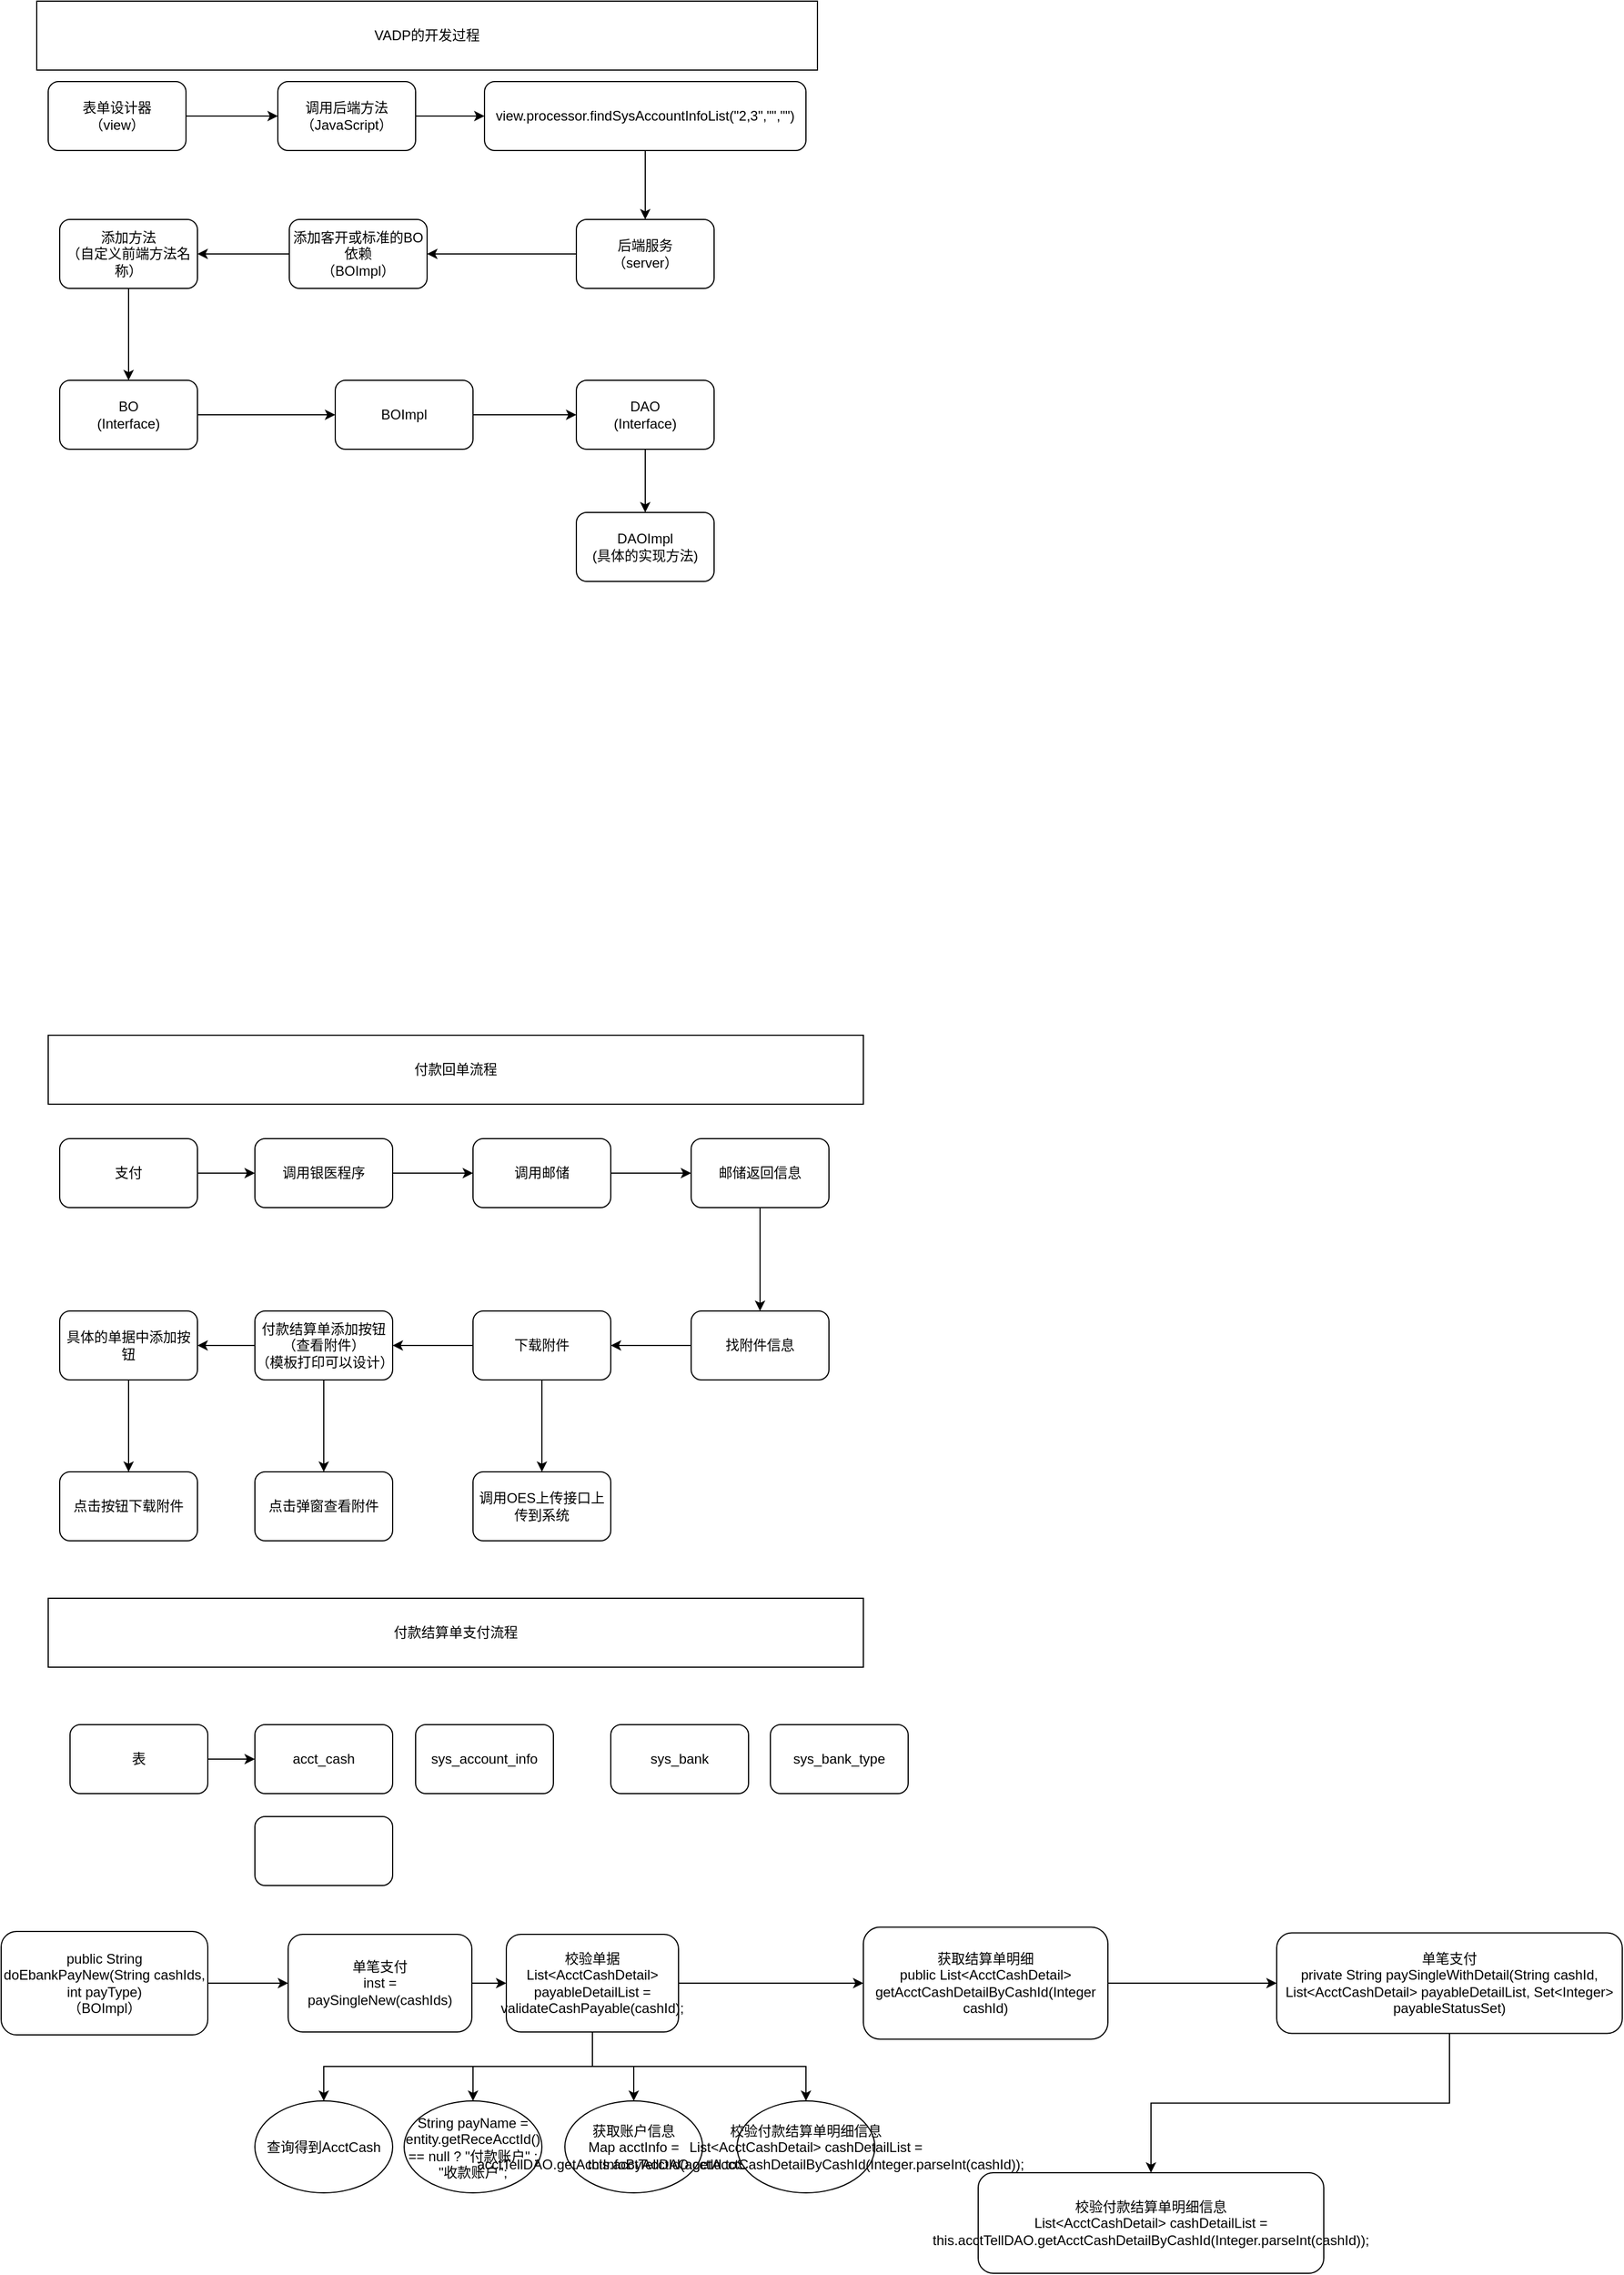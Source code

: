 <mxfile version="27.1.6">
  <diagram name="第 1 页" id="vPlIOLLUKM6bT6ggozFT">
    <mxGraphModel dx="977" dy="514" grid="1" gridSize="10" guides="1" tooltips="1" connect="1" arrows="1" fold="1" page="1" pageScale="1" pageWidth="827" pageHeight="1169" math="0" shadow="0">
      <root>
        <mxCell id="0" />
        <mxCell id="1" parent="0" />
        <mxCell id="W-skbeQEMJc8F4TyrRdm-3" style="edgeStyle=orthogonalEdgeStyle;rounded=0;orthogonalLoop=1;jettySize=auto;html=1;exitX=1;exitY=0.5;exitDx=0;exitDy=0;entryX=0;entryY=0.5;entryDx=0;entryDy=0;" parent="1" source="W-skbeQEMJc8F4TyrRdm-1" target="W-skbeQEMJc8F4TyrRdm-2" edge="1">
          <mxGeometry relative="1" as="geometry" />
        </mxCell>
        <mxCell id="W-skbeQEMJc8F4TyrRdm-1" value="&lt;div&gt;表单设计器&lt;/div&gt;&lt;div&gt;（&lt;span style=&quot;background-color: transparent; color: light-dark(rgb(0, 0, 0), rgb(255, 255, 255));&quot;&gt;view&lt;/span&gt;&lt;span style=&quot;background-color: transparent; color: light-dark(rgb(0, 0, 0), rgb(255, 255, 255));&quot;&gt;）&lt;/span&gt;&lt;/div&gt;" style="rounded=1;whiteSpace=wrap;html=1;" parent="1" vertex="1">
          <mxGeometry x="60" y="180" width="120" height="60" as="geometry" />
        </mxCell>
        <mxCell id="W-skbeQEMJc8F4TyrRdm-5" style="edgeStyle=orthogonalEdgeStyle;rounded=0;orthogonalLoop=1;jettySize=auto;html=1;exitX=1;exitY=0.5;exitDx=0;exitDy=0;entryX=0;entryY=0.5;entryDx=0;entryDy=0;" parent="1" source="W-skbeQEMJc8F4TyrRdm-2" target="W-skbeQEMJc8F4TyrRdm-4" edge="1">
          <mxGeometry relative="1" as="geometry" />
        </mxCell>
        <mxCell id="W-skbeQEMJc8F4TyrRdm-2" value="&lt;div&gt;调用后端方法&lt;/div&gt;&lt;div&gt;（&lt;span style=&quot;background-color: transparent; color: light-dark(rgb(0, 0, 0), rgb(255, 255, 255));&quot;&gt;JavaScript&lt;/span&gt;&lt;span style=&quot;background-color: transparent; color: light-dark(rgb(0, 0, 0), rgb(255, 255, 255));&quot;&gt;）&lt;/span&gt;&lt;/div&gt;" style="rounded=1;whiteSpace=wrap;html=1;" parent="1" vertex="1">
          <mxGeometry x="260" y="180" width="120" height="60" as="geometry" />
        </mxCell>
        <mxCell id="W-skbeQEMJc8F4TyrRdm-7" style="edgeStyle=orthogonalEdgeStyle;rounded=0;orthogonalLoop=1;jettySize=auto;html=1;exitX=0.5;exitY=1;exitDx=0;exitDy=0;entryX=0.5;entryY=0;entryDx=0;entryDy=0;" parent="1" source="W-skbeQEMJc8F4TyrRdm-4" target="W-skbeQEMJc8F4TyrRdm-6" edge="1">
          <mxGeometry relative="1" as="geometry" />
        </mxCell>
        <mxCell id="W-skbeQEMJc8F4TyrRdm-4" value="view.processor.findSysAccountInfoList(&quot;2,3&quot;,&quot;&quot;,&quot;&quot;)" style="rounded=1;whiteSpace=wrap;html=1;" parent="1" vertex="1">
          <mxGeometry x="440" y="180" width="280" height="60" as="geometry" />
        </mxCell>
        <mxCell id="W-skbeQEMJc8F4TyrRdm-11" style="edgeStyle=orthogonalEdgeStyle;rounded=0;orthogonalLoop=1;jettySize=auto;html=1;exitX=0;exitY=0.5;exitDx=0;exitDy=0;entryX=1;entryY=0.5;entryDx=0;entryDy=0;" parent="1" source="W-skbeQEMJc8F4TyrRdm-6" target="W-skbeQEMJc8F4TyrRdm-10" edge="1">
          <mxGeometry relative="1" as="geometry" />
        </mxCell>
        <mxCell id="W-skbeQEMJc8F4TyrRdm-6" value="后端服务&lt;br&gt;（server）" style="rounded=1;whiteSpace=wrap;html=1;" parent="1" vertex="1">
          <mxGeometry x="520" y="300" width="120" height="60" as="geometry" />
        </mxCell>
        <mxCell id="W-skbeQEMJc8F4TyrRdm-17" style="edgeStyle=orthogonalEdgeStyle;rounded=0;orthogonalLoop=1;jettySize=auto;html=1;exitX=0.5;exitY=1;exitDx=0;exitDy=0;entryX=0.5;entryY=0;entryDx=0;entryDy=0;" parent="1" source="W-skbeQEMJc8F4TyrRdm-8" target="W-skbeQEMJc8F4TyrRdm-13" edge="1">
          <mxGeometry relative="1" as="geometry" />
        </mxCell>
        <mxCell id="W-skbeQEMJc8F4TyrRdm-8" value="添加方法&lt;div&gt;（自定义前端方法名称）&lt;/div&gt;" style="rounded=1;whiteSpace=wrap;html=1;" parent="1" vertex="1">
          <mxGeometry x="70" y="300" width="120" height="60" as="geometry" />
        </mxCell>
        <mxCell id="W-skbeQEMJc8F4TyrRdm-12" style="edgeStyle=orthogonalEdgeStyle;rounded=0;orthogonalLoop=1;jettySize=auto;html=1;exitX=0;exitY=0.5;exitDx=0;exitDy=0;entryX=1;entryY=0.5;entryDx=0;entryDy=0;" parent="1" source="W-skbeQEMJc8F4TyrRdm-10" target="W-skbeQEMJc8F4TyrRdm-8" edge="1">
          <mxGeometry relative="1" as="geometry" />
        </mxCell>
        <mxCell id="W-skbeQEMJc8F4TyrRdm-10" value="添加客开或标准的BO依赖&lt;br&gt;（BOImpl）" style="rounded=1;whiteSpace=wrap;html=1;" parent="1" vertex="1">
          <mxGeometry x="270" y="300" width="120" height="60" as="geometry" />
        </mxCell>
        <mxCell id="W-skbeQEMJc8F4TyrRdm-18" style="edgeStyle=orthogonalEdgeStyle;rounded=0;orthogonalLoop=1;jettySize=auto;html=1;exitX=1;exitY=0.5;exitDx=0;exitDy=0;entryX=0;entryY=0.5;entryDx=0;entryDy=0;" parent="1" source="W-skbeQEMJc8F4TyrRdm-13" target="W-skbeQEMJc8F4TyrRdm-14" edge="1">
          <mxGeometry relative="1" as="geometry" />
        </mxCell>
        <mxCell id="W-skbeQEMJc8F4TyrRdm-13" value="BO&lt;div&gt;(Interface)&lt;/div&gt;" style="rounded=1;whiteSpace=wrap;html=1;" parent="1" vertex="1">
          <mxGeometry x="70" y="440" width="120" height="60" as="geometry" />
        </mxCell>
        <mxCell id="W-skbeQEMJc8F4TyrRdm-19" style="edgeStyle=orthogonalEdgeStyle;rounded=0;orthogonalLoop=1;jettySize=auto;html=1;exitX=1;exitY=0.5;exitDx=0;exitDy=0;entryX=0;entryY=0.5;entryDx=0;entryDy=0;" parent="1" source="W-skbeQEMJc8F4TyrRdm-14" target="W-skbeQEMJc8F4TyrRdm-15" edge="1">
          <mxGeometry relative="1" as="geometry" />
        </mxCell>
        <mxCell id="W-skbeQEMJc8F4TyrRdm-14" value="BOImpl" style="rounded=1;whiteSpace=wrap;html=1;" parent="1" vertex="1">
          <mxGeometry x="310" y="440" width="120" height="60" as="geometry" />
        </mxCell>
        <mxCell id="W-skbeQEMJc8F4TyrRdm-20" style="edgeStyle=orthogonalEdgeStyle;rounded=0;orthogonalLoop=1;jettySize=auto;html=1;exitX=0.5;exitY=1;exitDx=0;exitDy=0;entryX=0.5;entryY=0;entryDx=0;entryDy=0;" parent="1" source="W-skbeQEMJc8F4TyrRdm-15" target="W-skbeQEMJc8F4TyrRdm-16" edge="1">
          <mxGeometry relative="1" as="geometry" />
        </mxCell>
        <mxCell id="W-skbeQEMJc8F4TyrRdm-15" value="DAO&lt;br&gt;&lt;div&gt;(Interface)&lt;/div&gt;" style="rounded=1;whiteSpace=wrap;html=1;" parent="1" vertex="1">
          <mxGeometry x="520" y="440" width="120" height="60" as="geometry" />
        </mxCell>
        <mxCell id="W-skbeQEMJc8F4TyrRdm-16" value="DAOImpl&lt;div&gt;(具体的实现方法)&lt;/div&gt;" style="rounded=1;whiteSpace=wrap;html=1;" parent="1" vertex="1">
          <mxGeometry x="520" y="555" width="120" height="60" as="geometry" />
        </mxCell>
        <mxCell id="W-skbeQEMJc8F4TyrRdm-21" value="VADP的开发过程" style="rounded=0;whiteSpace=wrap;html=1;" parent="1" vertex="1">
          <mxGeometry x="50" y="110" width="680" height="60" as="geometry" />
        </mxCell>
        <mxCell id="W-skbeQEMJc8F4TyrRdm-22" value="付款回单流程" style="rounded=0;whiteSpace=wrap;html=1;" parent="1" vertex="1">
          <mxGeometry x="60" y="1010" width="710" height="60" as="geometry" />
        </mxCell>
        <mxCell id="W-skbeQEMJc8F4TyrRdm-34" style="edgeStyle=orthogonalEdgeStyle;rounded=0;orthogonalLoop=1;jettySize=auto;html=1;exitX=1;exitY=0.5;exitDx=0;exitDy=0;entryX=0;entryY=0.5;entryDx=0;entryDy=0;" parent="1" source="W-skbeQEMJc8F4TyrRdm-23" target="W-skbeQEMJc8F4TyrRdm-24" edge="1">
          <mxGeometry relative="1" as="geometry" />
        </mxCell>
        <mxCell id="W-skbeQEMJc8F4TyrRdm-23" value="支付" style="rounded=1;whiteSpace=wrap;html=1;" parent="1" vertex="1">
          <mxGeometry x="70" y="1100" width="120" height="60" as="geometry" />
        </mxCell>
        <mxCell id="W-skbeQEMJc8F4TyrRdm-35" style="edgeStyle=orthogonalEdgeStyle;rounded=0;orthogonalLoop=1;jettySize=auto;html=1;exitX=1;exitY=0.5;exitDx=0;exitDy=0;entryX=0;entryY=0.5;entryDx=0;entryDy=0;" parent="1" source="W-skbeQEMJc8F4TyrRdm-24" target="W-skbeQEMJc8F4TyrRdm-26" edge="1">
          <mxGeometry relative="1" as="geometry" />
        </mxCell>
        <mxCell id="W-skbeQEMJc8F4TyrRdm-24" value="调用银医程序" style="rounded=1;whiteSpace=wrap;html=1;" parent="1" vertex="1">
          <mxGeometry x="240" y="1100" width="120" height="60" as="geometry" />
        </mxCell>
        <mxCell id="W-skbeQEMJc8F4TyrRdm-33" style="edgeStyle=orthogonalEdgeStyle;rounded=0;orthogonalLoop=1;jettySize=auto;html=1;exitX=0.5;exitY=1;exitDx=0;exitDy=0;" parent="1" source="W-skbeQEMJc8F4TyrRdm-25" target="W-skbeQEMJc8F4TyrRdm-31" edge="1">
          <mxGeometry relative="1" as="geometry" />
        </mxCell>
        <mxCell id="W-skbeQEMJc8F4TyrRdm-25" value="邮储返回信息" style="rounded=1;whiteSpace=wrap;html=1;" parent="1" vertex="1">
          <mxGeometry x="620" y="1100" width="120" height="60" as="geometry" />
        </mxCell>
        <mxCell id="W-skbeQEMJc8F4TyrRdm-36" style="edgeStyle=orthogonalEdgeStyle;rounded=0;orthogonalLoop=1;jettySize=auto;html=1;exitX=1;exitY=0.5;exitDx=0;exitDy=0;" parent="1" source="W-skbeQEMJc8F4TyrRdm-26" target="W-skbeQEMJc8F4TyrRdm-25" edge="1">
          <mxGeometry relative="1" as="geometry" />
        </mxCell>
        <mxCell id="W-skbeQEMJc8F4TyrRdm-26" value="调用邮储" style="rounded=1;whiteSpace=wrap;html=1;" parent="1" vertex="1">
          <mxGeometry x="430" y="1100" width="120" height="60" as="geometry" />
        </mxCell>
        <mxCell id="W-skbeQEMJc8F4TyrRdm-42" style="edgeStyle=orthogonalEdgeStyle;rounded=0;orthogonalLoop=1;jettySize=auto;html=1;exitX=0.5;exitY=1;exitDx=0;exitDy=0;" parent="1" source="W-skbeQEMJc8F4TyrRdm-29" target="W-skbeQEMJc8F4TyrRdm-40" edge="1">
          <mxGeometry relative="1" as="geometry" />
        </mxCell>
        <mxCell id="W-skbeQEMJc8F4TyrRdm-29" value="具体的单据中添加按钮" style="rounded=1;whiteSpace=wrap;html=1;" parent="1" vertex="1">
          <mxGeometry x="70" y="1250" width="120" height="60" as="geometry" />
        </mxCell>
        <mxCell id="W-skbeQEMJc8F4TyrRdm-39" style="edgeStyle=orthogonalEdgeStyle;rounded=0;orthogonalLoop=1;jettySize=auto;html=1;exitX=0;exitY=0.5;exitDx=0;exitDy=0;" parent="1" source="W-skbeQEMJc8F4TyrRdm-30" target="W-skbeQEMJc8F4TyrRdm-29" edge="1">
          <mxGeometry relative="1" as="geometry" />
        </mxCell>
        <mxCell id="W-skbeQEMJc8F4TyrRdm-45" style="edgeStyle=orthogonalEdgeStyle;rounded=0;orthogonalLoop=1;jettySize=auto;html=1;exitX=0.5;exitY=1;exitDx=0;exitDy=0;" parent="1" source="W-skbeQEMJc8F4TyrRdm-30" target="W-skbeQEMJc8F4TyrRdm-44" edge="1">
          <mxGeometry relative="1" as="geometry" />
        </mxCell>
        <mxCell id="W-skbeQEMJc8F4TyrRdm-30" value="付款结算单添加按钮（查看附件）&lt;div&gt;（模板打印可以设计）&lt;/div&gt;" style="rounded=1;whiteSpace=wrap;html=1;" parent="1" vertex="1">
          <mxGeometry x="240" y="1250" width="120" height="60" as="geometry" />
        </mxCell>
        <mxCell id="W-skbeQEMJc8F4TyrRdm-37" style="edgeStyle=orthogonalEdgeStyle;rounded=0;orthogonalLoop=1;jettySize=auto;html=1;exitX=0;exitY=0.5;exitDx=0;exitDy=0;entryX=1;entryY=0.5;entryDx=0;entryDy=0;" parent="1" source="W-skbeQEMJc8F4TyrRdm-31" target="W-skbeQEMJc8F4TyrRdm-32" edge="1">
          <mxGeometry relative="1" as="geometry" />
        </mxCell>
        <mxCell id="W-skbeQEMJc8F4TyrRdm-31" value="找附件信息" style="rounded=1;whiteSpace=wrap;html=1;" parent="1" vertex="1">
          <mxGeometry x="620" y="1250" width="120" height="60" as="geometry" />
        </mxCell>
        <mxCell id="W-skbeQEMJc8F4TyrRdm-38" style="edgeStyle=orthogonalEdgeStyle;rounded=0;orthogonalLoop=1;jettySize=auto;html=1;exitX=0;exitY=0.5;exitDx=0;exitDy=0;" parent="1" source="W-skbeQEMJc8F4TyrRdm-32" target="W-skbeQEMJc8F4TyrRdm-30" edge="1">
          <mxGeometry relative="1" as="geometry" />
        </mxCell>
        <mxCell id="W-skbeQEMJc8F4TyrRdm-47" style="edgeStyle=orthogonalEdgeStyle;rounded=0;orthogonalLoop=1;jettySize=auto;html=1;exitX=0.5;exitY=1;exitDx=0;exitDy=0;" parent="1" source="W-skbeQEMJc8F4TyrRdm-32" target="W-skbeQEMJc8F4TyrRdm-46" edge="1">
          <mxGeometry relative="1" as="geometry" />
        </mxCell>
        <mxCell id="W-skbeQEMJc8F4TyrRdm-32" value="下载附件" style="rounded=1;whiteSpace=wrap;html=1;" parent="1" vertex="1">
          <mxGeometry x="430" y="1250" width="120" height="60" as="geometry" />
        </mxCell>
        <mxCell id="W-skbeQEMJc8F4TyrRdm-40" value="点击按钮下载附件" style="rounded=1;whiteSpace=wrap;html=1;" parent="1" vertex="1">
          <mxGeometry x="70" y="1390" width="120" height="60" as="geometry" />
        </mxCell>
        <mxCell id="W-skbeQEMJc8F4TyrRdm-44" value="点击弹窗查看附件" style="rounded=1;whiteSpace=wrap;html=1;" parent="1" vertex="1">
          <mxGeometry x="240" y="1390" width="120" height="60" as="geometry" />
        </mxCell>
        <mxCell id="W-skbeQEMJc8F4TyrRdm-46" value="调用OES上传接口上传到系统" style="rounded=1;whiteSpace=wrap;html=1;" parent="1" vertex="1">
          <mxGeometry x="430" y="1390" width="120" height="60" as="geometry" />
        </mxCell>
        <mxCell id="bUvj8TGviZVEhVeKmZVO-1" value="付款结算单支付流程" style="rounded=0;whiteSpace=wrap;html=1;" vertex="1" parent="1">
          <mxGeometry x="60" y="1500" width="710" height="60" as="geometry" />
        </mxCell>
        <mxCell id="bUvj8TGviZVEhVeKmZVO-6" style="edgeStyle=orthogonalEdgeStyle;rounded=0;orthogonalLoop=1;jettySize=auto;html=1;exitX=1;exitY=0.5;exitDx=0;exitDy=0;" edge="1" parent="1" source="bUvj8TGviZVEhVeKmZVO-2" target="bUvj8TGviZVEhVeKmZVO-3">
          <mxGeometry relative="1" as="geometry" />
        </mxCell>
        <mxCell id="bUvj8TGviZVEhVeKmZVO-2" value="public String doEbankPayNew(String cashIds, int payType)&lt;div&gt;（BOImpl）&lt;/div&gt;" style="rounded=1;whiteSpace=wrap;html=1;" vertex="1" parent="1">
          <mxGeometry x="19" y="1790" width="180" height="90" as="geometry" />
        </mxCell>
        <mxCell id="bUvj8TGviZVEhVeKmZVO-7" value="" style="edgeStyle=orthogonalEdgeStyle;rounded=0;orthogonalLoop=1;jettySize=auto;html=1;" edge="1" parent="1" source="bUvj8TGviZVEhVeKmZVO-3" target="bUvj8TGviZVEhVeKmZVO-4">
          <mxGeometry relative="1" as="geometry" />
        </mxCell>
        <mxCell id="bUvj8TGviZVEhVeKmZVO-3" value="&lt;div&gt;单笔支付&lt;/div&gt;inst = paySingleNew(cashIds)" style="rounded=1;whiteSpace=wrap;html=1;" vertex="1" parent="1">
          <mxGeometry x="269" y="1792.5" width="160" height="85" as="geometry" />
        </mxCell>
        <mxCell id="bUvj8TGviZVEhVeKmZVO-12" style="edgeStyle=orthogonalEdgeStyle;rounded=0;orthogonalLoop=1;jettySize=auto;html=1;exitX=0.5;exitY=1;exitDx=0;exitDy=0;entryX=0.5;entryY=0;entryDx=0;entryDy=0;" edge="1" parent="1" source="bUvj8TGviZVEhVeKmZVO-4" target="bUvj8TGviZVEhVeKmZVO-11">
          <mxGeometry relative="1" as="geometry" />
        </mxCell>
        <mxCell id="bUvj8TGviZVEhVeKmZVO-17" style="edgeStyle=orthogonalEdgeStyle;rounded=0;orthogonalLoop=1;jettySize=auto;html=1;exitX=0.5;exitY=1;exitDx=0;exitDy=0;entryX=0.5;entryY=0;entryDx=0;entryDy=0;" edge="1" parent="1" source="bUvj8TGviZVEhVeKmZVO-4" target="bUvj8TGviZVEhVeKmZVO-16">
          <mxGeometry relative="1" as="geometry" />
        </mxCell>
        <mxCell id="bUvj8TGviZVEhVeKmZVO-26" style="edgeStyle=orthogonalEdgeStyle;rounded=0;orthogonalLoop=1;jettySize=auto;html=1;exitX=0.5;exitY=1;exitDx=0;exitDy=0;entryX=0.5;entryY=0;entryDx=0;entryDy=0;" edge="1" parent="1" source="bUvj8TGviZVEhVeKmZVO-4" target="bUvj8TGviZVEhVeKmZVO-25">
          <mxGeometry relative="1" as="geometry" />
        </mxCell>
        <mxCell id="bUvj8TGviZVEhVeKmZVO-28" style="edgeStyle=orthogonalEdgeStyle;rounded=0;orthogonalLoop=1;jettySize=auto;html=1;exitX=0.5;exitY=1;exitDx=0;exitDy=0;" edge="1" parent="1" source="bUvj8TGviZVEhVeKmZVO-4" target="bUvj8TGviZVEhVeKmZVO-27">
          <mxGeometry relative="1" as="geometry" />
        </mxCell>
        <mxCell id="bUvj8TGviZVEhVeKmZVO-30" style="edgeStyle=orthogonalEdgeStyle;rounded=0;orthogonalLoop=1;jettySize=auto;html=1;exitX=1;exitY=0.5;exitDx=0;exitDy=0;" edge="1" parent="1" source="bUvj8TGviZVEhVeKmZVO-4" target="bUvj8TGviZVEhVeKmZVO-29">
          <mxGeometry relative="1" as="geometry" />
        </mxCell>
        <mxCell id="bUvj8TGviZVEhVeKmZVO-4" value="&lt;div&gt;校验单据&lt;/div&gt;List&amp;lt;AcctCashDetail&amp;gt; payableDetailList = validateCashPayable(cashId);" style="rounded=1;whiteSpace=wrap;html=1;" vertex="1" parent="1">
          <mxGeometry x="459" y="1792.5" width="150" height="85" as="geometry" />
        </mxCell>
        <mxCell id="bUvj8TGviZVEhVeKmZVO-24" style="edgeStyle=orthogonalEdgeStyle;rounded=0;orthogonalLoop=1;jettySize=auto;html=1;exitX=0.5;exitY=1;exitDx=0;exitDy=0;entryX=0.5;entryY=0;entryDx=0;entryDy=0;" edge="1" parent="1" source="bUvj8TGviZVEhVeKmZVO-5" target="bUvj8TGviZVEhVeKmZVO-22">
          <mxGeometry relative="1" as="geometry" />
        </mxCell>
        <mxCell id="bUvj8TGviZVEhVeKmZVO-5" value="单笔支付&lt;div&gt;private String paySingleWithDetail(String cashId, List&amp;lt;AcctCashDetail&amp;gt; payableDetailList, Set&amp;lt;Integer&amp;gt; payableStatusSet)&lt;/div&gt;" style="rounded=1;whiteSpace=wrap;html=1;" vertex="1" parent="1">
          <mxGeometry x="1130" y="1791.25" width="301" height="87.5" as="geometry" />
        </mxCell>
        <mxCell id="bUvj8TGviZVEhVeKmZVO-11" value="查询得到AcctCash" style="ellipse;whiteSpace=wrap;html=1;" vertex="1" parent="1">
          <mxGeometry x="240" y="1937.5" width="120" height="80" as="geometry" />
        </mxCell>
        <mxCell id="bUvj8TGviZVEhVeKmZVO-15" style="edgeStyle=orthogonalEdgeStyle;rounded=0;orthogonalLoop=1;jettySize=auto;html=1;exitX=1;exitY=0.5;exitDx=0;exitDy=0;entryX=0;entryY=0.5;entryDx=0;entryDy=0;" edge="1" parent="1" source="bUvj8TGviZVEhVeKmZVO-13" target="bUvj8TGviZVEhVeKmZVO-14">
          <mxGeometry relative="1" as="geometry" />
        </mxCell>
        <mxCell id="bUvj8TGviZVEhVeKmZVO-13" value="表" style="rounded=1;whiteSpace=wrap;html=1;" vertex="1" parent="1">
          <mxGeometry x="79" y="1610" width="120" height="60" as="geometry" />
        </mxCell>
        <mxCell id="bUvj8TGviZVEhVeKmZVO-14" value="acct_cash" style="rounded=1;whiteSpace=wrap;html=1;" vertex="1" parent="1">
          <mxGeometry x="240" y="1610" width="120" height="60" as="geometry" />
        </mxCell>
        <mxCell id="bUvj8TGviZVEhVeKmZVO-16" value="String payName = entity.getReceAcctId() == null ? &quot;付款账户&quot; : &quot;收款账户&quot;;" style="ellipse;whiteSpace=wrap;html=1;" vertex="1" parent="1">
          <mxGeometry x="370" y="1937.5" width="120" height="80" as="geometry" />
        </mxCell>
        <mxCell id="bUvj8TGviZVEhVeKmZVO-18" value="sys_account_info" style="rounded=1;whiteSpace=wrap;html=1;" vertex="1" parent="1">
          <mxGeometry x="380" y="1610" width="120" height="60" as="geometry" />
        </mxCell>
        <mxCell id="bUvj8TGviZVEhVeKmZVO-19" value="sys_bank" style="rounded=1;whiteSpace=wrap;html=1;" vertex="1" parent="1">
          <mxGeometry x="550" y="1610" width="120" height="60" as="geometry" />
        </mxCell>
        <mxCell id="bUvj8TGviZVEhVeKmZVO-20" value="sys_bank_type" style="rounded=1;whiteSpace=wrap;html=1;" vertex="1" parent="1">
          <mxGeometry x="689" y="1610" width="120" height="60" as="geometry" />
        </mxCell>
        <mxCell id="bUvj8TGviZVEhVeKmZVO-21" value="" style="rounded=1;whiteSpace=wrap;html=1;" vertex="1" parent="1">
          <mxGeometry x="240" y="1690" width="120" height="60" as="geometry" />
        </mxCell>
        <mxCell id="bUvj8TGviZVEhVeKmZVO-22" value="校验付款结算单明细信息&lt;div&gt;List&amp;lt;AcctCashDetail&amp;gt; cashDetailList = this.acctTellDAO.getAcctCashDetailByCashId(Integer.parseInt(cashId));&lt;/div&gt;" style="rounded=1;whiteSpace=wrap;html=1;" vertex="1" parent="1">
          <mxGeometry x="870" y="2000" width="301" height="87.5" as="geometry" />
        </mxCell>
        <mxCell id="bUvj8TGviZVEhVeKmZVO-25" value="&lt;div&gt;获取账户信息&lt;/div&gt;Map acctInfo = acctTellDAO.getAcctInfoByAcctId(acctId.toString());" style="ellipse;whiteSpace=wrap;html=1;" vertex="1" parent="1">
          <mxGeometry x="510" y="1937.5" width="120" height="80" as="geometry" />
        </mxCell>
        <mxCell id="bUvj8TGviZVEhVeKmZVO-27" value="校验付款结算单明细信息&lt;div&gt;List&amp;lt;AcctCashDetail&amp;gt; cashDetailList = this.acctTellDAO.getAcctCashDetailByCashId(Integer.parseInt(cashId));&lt;/div&gt;" style="ellipse;whiteSpace=wrap;html=1;" vertex="1" parent="1">
          <mxGeometry x="660" y="1937.5" width="120" height="80" as="geometry" />
        </mxCell>
        <mxCell id="bUvj8TGviZVEhVeKmZVO-31" style="edgeStyle=orthogonalEdgeStyle;rounded=0;orthogonalLoop=1;jettySize=auto;html=1;exitX=1;exitY=0.5;exitDx=0;exitDy=0;entryX=0;entryY=0.5;entryDx=0;entryDy=0;" edge="1" parent="1" source="bUvj8TGviZVEhVeKmZVO-29" target="bUvj8TGviZVEhVeKmZVO-5">
          <mxGeometry relative="1" as="geometry" />
        </mxCell>
        <mxCell id="bUvj8TGviZVEhVeKmZVO-29" value="获取结算单明细&lt;div&gt;public List&amp;lt;AcctCashDetail&amp;gt; getAcctCashDetailByCashId(Integer cashId)&lt;/div&gt;" style="rounded=1;whiteSpace=wrap;html=1;" vertex="1" parent="1">
          <mxGeometry x="770" y="1786.25" width="213" height="97.5" as="geometry" />
        </mxCell>
      </root>
    </mxGraphModel>
  </diagram>
</mxfile>

